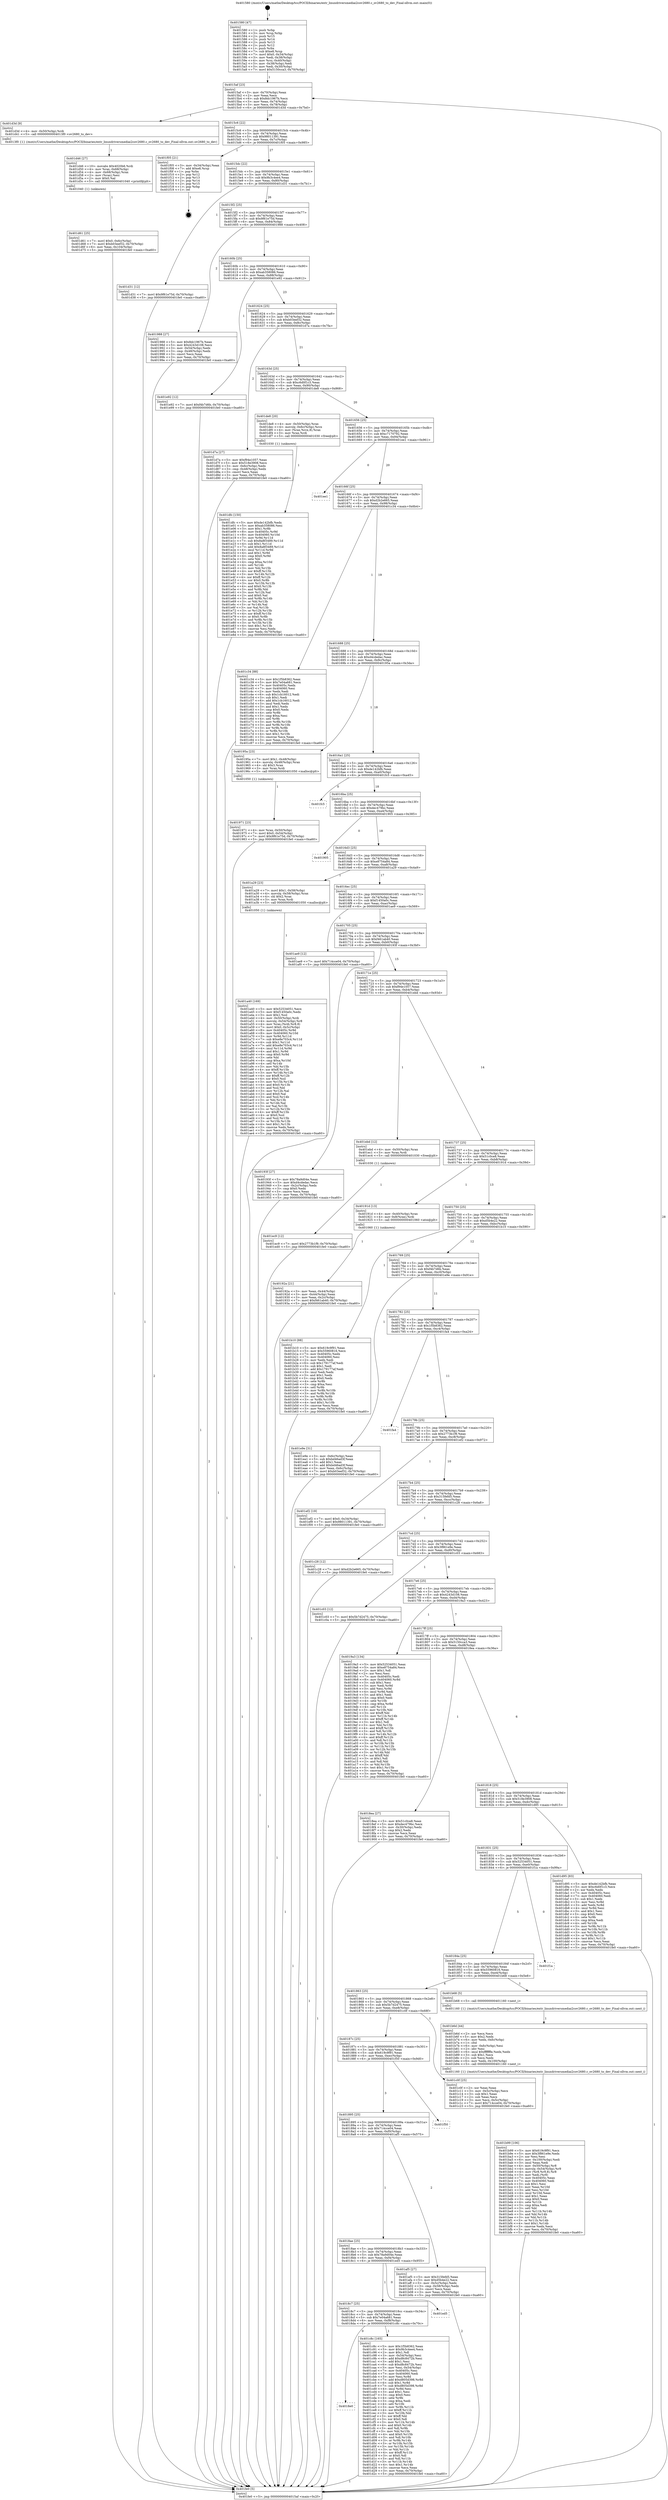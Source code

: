 digraph "0x401580" {
  label = "0x401580 (/mnt/c/Users/mathe/Desktop/tcc/POCII/binaries/extr_linuxdriversmediai2cov2680.c_ov2680_to_dev_Final-ollvm.out::main(0))"
  labelloc = "t"
  node[shape=record]

  Entry [label="",width=0.3,height=0.3,shape=circle,fillcolor=black,style=filled]
  "0x4015af" [label="{
     0x4015af [23]\l
     | [instrs]\l
     &nbsp;&nbsp;0x4015af \<+3\>: mov -0x70(%rbp),%eax\l
     &nbsp;&nbsp;0x4015b2 \<+2\>: mov %eax,%ecx\l
     &nbsp;&nbsp;0x4015b4 \<+6\>: sub $0x8dc1967b,%ecx\l
     &nbsp;&nbsp;0x4015ba \<+3\>: mov %eax,-0x74(%rbp)\l
     &nbsp;&nbsp;0x4015bd \<+3\>: mov %ecx,-0x78(%rbp)\l
     &nbsp;&nbsp;0x4015c0 \<+6\>: je 0000000000401d3d \<main+0x7bd\>\l
  }"]
  "0x401d3d" [label="{
     0x401d3d [9]\l
     | [instrs]\l
     &nbsp;&nbsp;0x401d3d \<+4\>: mov -0x50(%rbp),%rdi\l
     &nbsp;&nbsp;0x401d41 \<+5\>: call 00000000004013f0 \<ov2680_to_dev\>\l
     | [calls]\l
     &nbsp;&nbsp;0x4013f0 \{1\} (/mnt/c/Users/mathe/Desktop/tcc/POCII/binaries/extr_linuxdriversmediai2cov2680.c_ov2680_to_dev_Final-ollvm.out::ov2680_to_dev)\l
  }"]
  "0x4015c6" [label="{
     0x4015c6 [22]\l
     | [instrs]\l
     &nbsp;&nbsp;0x4015c6 \<+5\>: jmp 00000000004015cb \<main+0x4b\>\l
     &nbsp;&nbsp;0x4015cb \<+3\>: mov -0x74(%rbp),%eax\l
     &nbsp;&nbsp;0x4015ce \<+5\>: sub $0x98011391,%eax\l
     &nbsp;&nbsp;0x4015d3 \<+3\>: mov %eax,-0x7c(%rbp)\l
     &nbsp;&nbsp;0x4015d6 \<+6\>: je 0000000000401f05 \<main+0x985\>\l
  }"]
  Exit [label="",width=0.3,height=0.3,shape=circle,fillcolor=black,style=filled,peripheries=2]
  "0x401f05" [label="{
     0x401f05 [21]\l
     | [instrs]\l
     &nbsp;&nbsp;0x401f05 \<+3\>: mov -0x34(%rbp),%eax\l
     &nbsp;&nbsp;0x401f08 \<+7\>: add $0xe8,%rsp\l
     &nbsp;&nbsp;0x401f0f \<+1\>: pop %rbx\l
     &nbsp;&nbsp;0x401f10 \<+2\>: pop %r12\l
     &nbsp;&nbsp;0x401f12 \<+2\>: pop %r13\l
     &nbsp;&nbsp;0x401f14 \<+2\>: pop %r14\l
     &nbsp;&nbsp;0x401f16 \<+2\>: pop %r15\l
     &nbsp;&nbsp;0x401f18 \<+1\>: pop %rbp\l
     &nbsp;&nbsp;0x401f19 \<+1\>: ret\l
  }"]
  "0x4015dc" [label="{
     0x4015dc [22]\l
     | [instrs]\l
     &nbsp;&nbsp;0x4015dc \<+5\>: jmp 00000000004015e1 \<main+0x61\>\l
     &nbsp;&nbsp;0x4015e1 \<+3\>: mov -0x74(%rbp),%eax\l
     &nbsp;&nbsp;0x4015e4 \<+5\>: sub $0x9b3c4ee4,%eax\l
     &nbsp;&nbsp;0x4015e9 \<+3\>: mov %eax,-0x80(%rbp)\l
     &nbsp;&nbsp;0x4015ec \<+6\>: je 0000000000401d31 \<main+0x7b1\>\l
  }"]
  "0x401ec9" [label="{
     0x401ec9 [12]\l
     | [instrs]\l
     &nbsp;&nbsp;0x401ec9 \<+7\>: movl $0x2773b1f9,-0x70(%rbp)\l
     &nbsp;&nbsp;0x401ed0 \<+5\>: jmp 0000000000401fe0 \<main+0xa60\>\l
  }"]
  "0x401d31" [label="{
     0x401d31 [12]\l
     | [instrs]\l
     &nbsp;&nbsp;0x401d31 \<+7\>: movl $0x9f61e75d,-0x70(%rbp)\l
     &nbsp;&nbsp;0x401d38 \<+5\>: jmp 0000000000401fe0 \<main+0xa60\>\l
  }"]
  "0x4015f2" [label="{
     0x4015f2 [25]\l
     | [instrs]\l
     &nbsp;&nbsp;0x4015f2 \<+5\>: jmp 00000000004015f7 \<main+0x77\>\l
     &nbsp;&nbsp;0x4015f7 \<+3\>: mov -0x74(%rbp),%eax\l
     &nbsp;&nbsp;0x4015fa \<+5\>: sub $0x9f61e75d,%eax\l
     &nbsp;&nbsp;0x4015ff \<+6\>: mov %eax,-0x84(%rbp)\l
     &nbsp;&nbsp;0x401605 \<+6\>: je 0000000000401988 \<main+0x408\>\l
  }"]
  "0x401dfc" [label="{
     0x401dfc [150]\l
     | [instrs]\l
     &nbsp;&nbsp;0x401dfc \<+5\>: mov $0xde142bfb,%edx\l
     &nbsp;&nbsp;0x401e01 \<+5\>: mov $0xab358086,%esi\l
     &nbsp;&nbsp;0x401e06 \<+3\>: mov $0x1,%r8b\l
     &nbsp;&nbsp;0x401e09 \<+8\>: mov 0x40405c,%r9d\l
     &nbsp;&nbsp;0x401e11 \<+8\>: mov 0x404060,%r10d\l
     &nbsp;&nbsp;0x401e19 \<+3\>: mov %r9d,%r11d\l
     &nbsp;&nbsp;0x401e1c \<+7\>: sub $0x8a8f3489,%r11d\l
     &nbsp;&nbsp;0x401e23 \<+4\>: sub $0x1,%r11d\l
     &nbsp;&nbsp;0x401e27 \<+7\>: add $0x8a8f3489,%r11d\l
     &nbsp;&nbsp;0x401e2e \<+4\>: imul %r11d,%r9d\l
     &nbsp;&nbsp;0x401e32 \<+4\>: and $0x1,%r9d\l
     &nbsp;&nbsp;0x401e36 \<+4\>: cmp $0x0,%r9d\l
     &nbsp;&nbsp;0x401e3a \<+3\>: sete %bl\l
     &nbsp;&nbsp;0x401e3d \<+4\>: cmp $0xa,%r10d\l
     &nbsp;&nbsp;0x401e41 \<+4\>: setl %r14b\l
     &nbsp;&nbsp;0x401e45 \<+3\>: mov %bl,%r15b\l
     &nbsp;&nbsp;0x401e48 \<+4\>: xor $0xff,%r15b\l
     &nbsp;&nbsp;0x401e4c \<+3\>: mov %r14b,%r12b\l
     &nbsp;&nbsp;0x401e4f \<+4\>: xor $0xff,%r12b\l
     &nbsp;&nbsp;0x401e53 \<+4\>: xor $0x0,%r8b\l
     &nbsp;&nbsp;0x401e57 \<+3\>: mov %r15b,%r13b\l
     &nbsp;&nbsp;0x401e5a \<+4\>: and $0x0,%r13b\l
     &nbsp;&nbsp;0x401e5e \<+3\>: and %r8b,%bl\l
     &nbsp;&nbsp;0x401e61 \<+3\>: mov %r12b,%al\l
     &nbsp;&nbsp;0x401e64 \<+2\>: and $0x0,%al\l
     &nbsp;&nbsp;0x401e66 \<+3\>: and %r8b,%r14b\l
     &nbsp;&nbsp;0x401e69 \<+3\>: or %bl,%r13b\l
     &nbsp;&nbsp;0x401e6c \<+3\>: or %r14b,%al\l
     &nbsp;&nbsp;0x401e6f \<+3\>: xor %al,%r13b\l
     &nbsp;&nbsp;0x401e72 \<+3\>: or %r12b,%r15b\l
     &nbsp;&nbsp;0x401e75 \<+4\>: xor $0xff,%r15b\l
     &nbsp;&nbsp;0x401e79 \<+4\>: or $0x0,%r8b\l
     &nbsp;&nbsp;0x401e7d \<+3\>: and %r8b,%r15b\l
     &nbsp;&nbsp;0x401e80 \<+3\>: or %r15b,%r13b\l
     &nbsp;&nbsp;0x401e83 \<+4\>: test $0x1,%r13b\l
     &nbsp;&nbsp;0x401e87 \<+3\>: cmovne %esi,%edx\l
     &nbsp;&nbsp;0x401e8a \<+3\>: mov %edx,-0x70(%rbp)\l
     &nbsp;&nbsp;0x401e8d \<+5\>: jmp 0000000000401fe0 \<main+0xa60\>\l
  }"]
  "0x401988" [label="{
     0x401988 [27]\l
     | [instrs]\l
     &nbsp;&nbsp;0x401988 \<+5\>: mov $0x8dc1967b,%eax\l
     &nbsp;&nbsp;0x40198d \<+5\>: mov $0x4243d108,%ecx\l
     &nbsp;&nbsp;0x401992 \<+3\>: mov -0x54(%rbp),%edx\l
     &nbsp;&nbsp;0x401995 \<+3\>: cmp -0x48(%rbp),%edx\l
     &nbsp;&nbsp;0x401998 \<+3\>: cmovl %ecx,%eax\l
     &nbsp;&nbsp;0x40199b \<+3\>: mov %eax,-0x70(%rbp)\l
     &nbsp;&nbsp;0x40199e \<+5\>: jmp 0000000000401fe0 \<main+0xa60\>\l
  }"]
  "0x40160b" [label="{
     0x40160b [25]\l
     | [instrs]\l
     &nbsp;&nbsp;0x40160b \<+5\>: jmp 0000000000401610 \<main+0x90\>\l
     &nbsp;&nbsp;0x401610 \<+3\>: mov -0x74(%rbp),%eax\l
     &nbsp;&nbsp;0x401613 \<+5\>: sub $0xab358086,%eax\l
     &nbsp;&nbsp;0x401618 \<+6\>: mov %eax,-0x88(%rbp)\l
     &nbsp;&nbsp;0x40161e \<+6\>: je 0000000000401e92 \<main+0x912\>\l
  }"]
  "0x401d61" [label="{
     0x401d61 [25]\l
     | [instrs]\l
     &nbsp;&nbsp;0x401d61 \<+7\>: movl $0x0,-0x6c(%rbp)\l
     &nbsp;&nbsp;0x401d68 \<+7\>: movl $0xb03eef32,-0x70(%rbp)\l
     &nbsp;&nbsp;0x401d6f \<+6\>: mov %eax,-0x104(%rbp)\l
     &nbsp;&nbsp;0x401d75 \<+5\>: jmp 0000000000401fe0 \<main+0xa60\>\l
  }"]
  "0x401e92" [label="{
     0x401e92 [12]\l
     | [instrs]\l
     &nbsp;&nbsp;0x401e92 \<+7\>: movl $0xf4b7d6b,-0x70(%rbp)\l
     &nbsp;&nbsp;0x401e99 \<+5\>: jmp 0000000000401fe0 \<main+0xa60\>\l
  }"]
  "0x401624" [label="{
     0x401624 [25]\l
     | [instrs]\l
     &nbsp;&nbsp;0x401624 \<+5\>: jmp 0000000000401629 \<main+0xa9\>\l
     &nbsp;&nbsp;0x401629 \<+3\>: mov -0x74(%rbp),%eax\l
     &nbsp;&nbsp;0x40162c \<+5\>: sub $0xb03eef32,%eax\l
     &nbsp;&nbsp;0x401631 \<+6\>: mov %eax,-0x8c(%rbp)\l
     &nbsp;&nbsp;0x401637 \<+6\>: je 0000000000401d7a \<main+0x7fa\>\l
  }"]
  "0x401d46" [label="{
     0x401d46 [27]\l
     | [instrs]\l
     &nbsp;&nbsp;0x401d46 \<+10\>: movabs $0x4020b6,%rdi\l
     &nbsp;&nbsp;0x401d50 \<+4\>: mov %rax,-0x68(%rbp)\l
     &nbsp;&nbsp;0x401d54 \<+4\>: mov -0x68(%rbp),%rax\l
     &nbsp;&nbsp;0x401d58 \<+2\>: mov (%rax),%esi\l
     &nbsp;&nbsp;0x401d5a \<+2\>: mov $0x0,%al\l
     &nbsp;&nbsp;0x401d5c \<+5\>: call 0000000000401040 \<printf@plt\>\l
     | [calls]\l
     &nbsp;&nbsp;0x401040 \{1\} (unknown)\l
  }"]
  "0x401d7a" [label="{
     0x401d7a [27]\l
     | [instrs]\l
     &nbsp;&nbsp;0x401d7a \<+5\>: mov $0xf94e1057,%eax\l
     &nbsp;&nbsp;0x401d7f \<+5\>: mov $0x518e3908,%ecx\l
     &nbsp;&nbsp;0x401d84 \<+3\>: mov -0x6c(%rbp),%edx\l
     &nbsp;&nbsp;0x401d87 \<+3\>: cmp -0x48(%rbp),%edx\l
     &nbsp;&nbsp;0x401d8a \<+3\>: cmovl %ecx,%eax\l
     &nbsp;&nbsp;0x401d8d \<+3\>: mov %eax,-0x70(%rbp)\l
     &nbsp;&nbsp;0x401d90 \<+5\>: jmp 0000000000401fe0 \<main+0xa60\>\l
  }"]
  "0x40163d" [label="{
     0x40163d [25]\l
     | [instrs]\l
     &nbsp;&nbsp;0x40163d \<+5\>: jmp 0000000000401642 \<main+0xc2\>\l
     &nbsp;&nbsp;0x401642 \<+3\>: mov -0x74(%rbp),%eax\l
     &nbsp;&nbsp;0x401645 \<+5\>: sub $0xc6d0f1c3,%eax\l
     &nbsp;&nbsp;0x40164a \<+6\>: mov %eax,-0x90(%rbp)\l
     &nbsp;&nbsp;0x401650 \<+6\>: je 0000000000401de8 \<main+0x868\>\l
  }"]
  "0x4018e0" [label="{
     0x4018e0\l
  }", style=dashed]
  "0x401de8" [label="{
     0x401de8 [20]\l
     | [instrs]\l
     &nbsp;&nbsp;0x401de8 \<+4\>: mov -0x50(%rbp),%rax\l
     &nbsp;&nbsp;0x401dec \<+4\>: movslq -0x6c(%rbp),%rcx\l
     &nbsp;&nbsp;0x401df0 \<+4\>: mov (%rax,%rcx,8),%rax\l
     &nbsp;&nbsp;0x401df4 \<+3\>: mov %rax,%rdi\l
     &nbsp;&nbsp;0x401df7 \<+5\>: call 0000000000401030 \<free@plt\>\l
     | [calls]\l
     &nbsp;&nbsp;0x401030 \{1\} (unknown)\l
  }"]
  "0x401656" [label="{
     0x401656 [25]\l
     | [instrs]\l
     &nbsp;&nbsp;0x401656 \<+5\>: jmp 000000000040165b \<main+0xdb\>\l
     &nbsp;&nbsp;0x40165b \<+3\>: mov -0x74(%rbp),%eax\l
     &nbsp;&nbsp;0x40165e \<+5\>: sub $0xc7170792,%eax\l
     &nbsp;&nbsp;0x401663 \<+6\>: mov %eax,-0x94(%rbp)\l
     &nbsp;&nbsp;0x401669 \<+6\>: je 0000000000401ee1 \<main+0x961\>\l
  }"]
  "0x401c8c" [label="{
     0x401c8c [165]\l
     | [instrs]\l
     &nbsp;&nbsp;0x401c8c \<+5\>: mov $0x1f5b8362,%eax\l
     &nbsp;&nbsp;0x401c91 \<+5\>: mov $0x9b3c4ee4,%ecx\l
     &nbsp;&nbsp;0x401c96 \<+2\>: mov $0x1,%dl\l
     &nbsp;&nbsp;0x401c98 \<+3\>: mov -0x54(%rbp),%esi\l
     &nbsp;&nbsp;0x401c9b \<+6\>: add $0xd8c8472b,%esi\l
     &nbsp;&nbsp;0x401ca1 \<+3\>: add $0x1,%esi\l
     &nbsp;&nbsp;0x401ca4 \<+6\>: sub $0xd8c8472b,%esi\l
     &nbsp;&nbsp;0x401caa \<+3\>: mov %esi,-0x54(%rbp)\l
     &nbsp;&nbsp;0x401cad \<+7\>: mov 0x40405c,%esi\l
     &nbsp;&nbsp;0x401cb4 \<+7\>: mov 0x404060,%edi\l
     &nbsp;&nbsp;0x401cbb \<+3\>: mov %esi,%r8d\l
     &nbsp;&nbsp;0x401cbe \<+7\>: add $0xd805d398,%r8d\l
     &nbsp;&nbsp;0x401cc5 \<+4\>: sub $0x1,%r8d\l
     &nbsp;&nbsp;0x401cc9 \<+7\>: sub $0xd805d398,%r8d\l
     &nbsp;&nbsp;0x401cd0 \<+4\>: imul %r8d,%esi\l
     &nbsp;&nbsp;0x401cd4 \<+3\>: and $0x1,%esi\l
     &nbsp;&nbsp;0x401cd7 \<+3\>: cmp $0x0,%esi\l
     &nbsp;&nbsp;0x401cda \<+4\>: sete %r9b\l
     &nbsp;&nbsp;0x401cde \<+3\>: cmp $0xa,%edi\l
     &nbsp;&nbsp;0x401ce1 \<+4\>: setl %r10b\l
     &nbsp;&nbsp;0x401ce5 \<+3\>: mov %r9b,%r11b\l
     &nbsp;&nbsp;0x401ce8 \<+4\>: xor $0xff,%r11b\l
     &nbsp;&nbsp;0x401cec \<+3\>: mov %r10b,%bl\l
     &nbsp;&nbsp;0x401cef \<+3\>: xor $0xff,%bl\l
     &nbsp;&nbsp;0x401cf2 \<+3\>: xor $0x0,%dl\l
     &nbsp;&nbsp;0x401cf5 \<+3\>: mov %r11b,%r14b\l
     &nbsp;&nbsp;0x401cf8 \<+4\>: and $0x0,%r14b\l
     &nbsp;&nbsp;0x401cfc \<+3\>: and %dl,%r9b\l
     &nbsp;&nbsp;0x401cff \<+3\>: mov %bl,%r15b\l
     &nbsp;&nbsp;0x401d02 \<+4\>: and $0x0,%r15b\l
     &nbsp;&nbsp;0x401d06 \<+3\>: and %dl,%r10b\l
     &nbsp;&nbsp;0x401d09 \<+3\>: or %r9b,%r14b\l
     &nbsp;&nbsp;0x401d0c \<+3\>: or %r10b,%r15b\l
     &nbsp;&nbsp;0x401d0f \<+3\>: xor %r15b,%r14b\l
     &nbsp;&nbsp;0x401d12 \<+3\>: or %bl,%r11b\l
     &nbsp;&nbsp;0x401d15 \<+4\>: xor $0xff,%r11b\l
     &nbsp;&nbsp;0x401d19 \<+3\>: or $0x0,%dl\l
     &nbsp;&nbsp;0x401d1c \<+3\>: and %dl,%r11b\l
     &nbsp;&nbsp;0x401d1f \<+3\>: or %r11b,%r14b\l
     &nbsp;&nbsp;0x401d22 \<+4\>: test $0x1,%r14b\l
     &nbsp;&nbsp;0x401d26 \<+3\>: cmovne %ecx,%eax\l
     &nbsp;&nbsp;0x401d29 \<+3\>: mov %eax,-0x70(%rbp)\l
     &nbsp;&nbsp;0x401d2c \<+5\>: jmp 0000000000401fe0 \<main+0xa60\>\l
  }"]
  "0x401ee1" [label="{
     0x401ee1\l
  }", style=dashed]
  "0x40166f" [label="{
     0x40166f [25]\l
     | [instrs]\l
     &nbsp;&nbsp;0x40166f \<+5\>: jmp 0000000000401674 \<main+0xf4\>\l
     &nbsp;&nbsp;0x401674 \<+3\>: mov -0x74(%rbp),%eax\l
     &nbsp;&nbsp;0x401677 \<+5\>: sub $0xd2b2e665,%eax\l
     &nbsp;&nbsp;0x40167c \<+6\>: mov %eax,-0x98(%rbp)\l
     &nbsp;&nbsp;0x401682 \<+6\>: je 0000000000401c34 \<main+0x6b4\>\l
  }"]
  "0x4018c7" [label="{
     0x4018c7 [25]\l
     | [instrs]\l
     &nbsp;&nbsp;0x4018c7 \<+5\>: jmp 00000000004018cc \<main+0x34c\>\l
     &nbsp;&nbsp;0x4018cc \<+3\>: mov -0x74(%rbp),%eax\l
     &nbsp;&nbsp;0x4018cf \<+5\>: sub $0x7e04a681,%eax\l
     &nbsp;&nbsp;0x4018d4 \<+6\>: mov %eax,-0xf8(%rbp)\l
     &nbsp;&nbsp;0x4018da \<+6\>: je 0000000000401c8c \<main+0x70c\>\l
  }"]
  "0x401c34" [label="{
     0x401c34 [88]\l
     | [instrs]\l
     &nbsp;&nbsp;0x401c34 \<+5\>: mov $0x1f5b8362,%eax\l
     &nbsp;&nbsp;0x401c39 \<+5\>: mov $0x7e04a681,%ecx\l
     &nbsp;&nbsp;0x401c3e \<+7\>: mov 0x40405c,%edx\l
     &nbsp;&nbsp;0x401c45 \<+7\>: mov 0x404060,%esi\l
     &nbsp;&nbsp;0x401c4c \<+2\>: mov %edx,%edi\l
     &nbsp;&nbsp;0x401c4e \<+6\>: sub $0x1cb16012,%edi\l
     &nbsp;&nbsp;0x401c54 \<+3\>: sub $0x1,%edi\l
     &nbsp;&nbsp;0x401c57 \<+6\>: add $0x1cb16012,%edi\l
     &nbsp;&nbsp;0x401c5d \<+3\>: imul %edi,%edx\l
     &nbsp;&nbsp;0x401c60 \<+3\>: and $0x1,%edx\l
     &nbsp;&nbsp;0x401c63 \<+3\>: cmp $0x0,%edx\l
     &nbsp;&nbsp;0x401c66 \<+4\>: sete %r8b\l
     &nbsp;&nbsp;0x401c6a \<+3\>: cmp $0xa,%esi\l
     &nbsp;&nbsp;0x401c6d \<+4\>: setl %r9b\l
     &nbsp;&nbsp;0x401c71 \<+3\>: mov %r8b,%r10b\l
     &nbsp;&nbsp;0x401c74 \<+3\>: and %r9b,%r10b\l
     &nbsp;&nbsp;0x401c77 \<+3\>: xor %r9b,%r8b\l
     &nbsp;&nbsp;0x401c7a \<+3\>: or %r8b,%r10b\l
     &nbsp;&nbsp;0x401c7d \<+4\>: test $0x1,%r10b\l
     &nbsp;&nbsp;0x401c81 \<+3\>: cmovne %ecx,%eax\l
     &nbsp;&nbsp;0x401c84 \<+3\>: mov %eax,-0x70(%rbp)\l
     &nbsp;&nbsp;0x401c87 \<+5\>: jmp 0000000000401fe0 \<main+0xa60\>\l
  }"]
  "0x401688" [label="{
     0x401688 [25]\l
     | [instrs]\l
     &nbsp;&nbsp;0x401688 \<+5\>: jmp 000000000040168d \<main+0x10d\>\l
     &nbsp;&nbsp;0x40168d \<+3\>: mov -0x74(%rbp),%eax\l
     &nbsp;&nbsp;0x401690 \<+5\>: sub $0xd4cdedac,%eax\l
     &nbsp;&nbsp;0x401695 \<+6\>: mov %eax,-0x9c(%rbp)\l
     &nbsp;&nbsp;0x40169b \<+6\>: je 000000000040195a \<main+0x3da\>\l
  }"]
  "0x401ed5" [label="{
     0x401ed5\l
  }", style=dashed]
  "0x40195a" [label="{
     0x40195a [23]\l
     | [instrs]\l
     &nbsp;&nbsp;0x40195a \<+7\>: movl $0x1,-0x48(%rbp)\l
     &nbsp;&nbsp;0x401961 \<+4\>: movslq -0x48(%rbp),%rax\l
     &nbsp;&nbsp;0x401965 \<+4\>: shl $0x3,%rax\l
     &nbsp;&nbsp;0x401969 \<+3\>: mov %rax,%rdi\l
     &nbsp;&nbsp;0x40196c \<+5\>: call 0000000000401050 \<malloc@plt\>\l
     | [calls]\l
     &nbsp;&nbsp;0x401050 \{1\} (unknown)\l
  }"]
  "0x4016a1" [label="{
     0x4016a1 [25]\l
     | [instrs]\l
     &nbsp;&nbsp;0x4016a1 \<+5\>: jmp 00000000004016a6 \<main+0x126\>\l
     &nbsp;&nbsp;0x4016a6 \<+3\>: mov -0x74(%rbp),%eax\l
     &nbsp;&nbsp;0x4016a9 \<+5\>: sub $0xde142bfb,%eax\l
     &nbsp;&nbsp;0x4016ae \<+6\>: mov %eax,-0xa0(%rbp)\l
     &nbsp;&nbsp;0x4016b4 \<+6\>: je 0000000000401fc5 \<main+0xa45\>\l
  }"]
  "0x401b99" [label="{
     0x401b99 [106]\l
     | [instrs]\l
     &nbsp;&nbsp;0x401b99 \<+5\>: mov $0x619c9f91,%ecx\l
     &nbsp;&nbsp;0x401b9e \<+5\>: mov $0x3f861e9e,%edx\l
     &nbsp;&nbsp;0x401ba3 \<+2\>: xor %esi,%esi\l
     &nbsp;&nbsp;0x401ba5 \<+6\>: mov -0x100(%rbp),%edi\l
     &nbsp;&nbsp;0x401bab \<+3\>: imul %eax,%edi\l
     &nbsp;&nbsp;0x401bae \<+4\>: mov -0x50(%rbp),%r8\l
     &nbsp;&nbsp;0x401bb2 \<+4\>: movslq -0x54(%rbp),%r9\l
     &nbsp;&nbsp;0x401bb6 \<+4\>: mov (%r8,%r9,8),%r8\l
     &nbsp;&nbsp;0x401bba \<+3\>: mov %edi,(%r8)\l
     &nbsp;&nbsp;0x401bbd \<+7\>: mov 0x40405c,%eax\l
     &nbsp;&nbsp;0x401bc4 \<+7\>: mov 0x404060,%edi\l
     &nbsp;&nbsp;0x401bcb \<+3\>: sub $0x1,%esi\l
     &nbsp;&nbsp;0x401bce \<+3\>: mov %eax,%r10d\l
     &nbsp;&nbsp;0x401bd1 \<+3\>: add %esi,%r10d\l
     &nbsp;&nbsp;0x401bd4 \<+4\>: imul %r10d,%eax\l
     &nbsp;&nbsp;0x401bd8 \<+3\>: and $0x1,%eax\l
     &nbsp;&nbsp;0x401bdb \<+3\>: cmp $0x0,%eax\l
     &nbsp;&nbsp;0x401bde \<+4\>: sete %r11b\l
     &nbsp;&nbsp;0x401be2 \<+3\>: cmp $0xa,%edi\l
     &nbsp;&nbsp;0x401be5 \<+3\>: setl %bl\l
     &nbsp;&nbsp;0x401be8 \<+3\>: mov %r11b,%r14b\l
     &nbsp;&nbsp;0x401beb \<+3\>: and %bl,%r14b\l
     &nbsp;&nbsp;0x401bee \<+3\>: xor %bl,%r11b\l
     &nbsp;&nbsp;0x401bf1 \<+3\>: or %r11b,%r14b\l
     &nbsp;&nbsp;0x401bf4 \<+4\>: test $0x1,%r14b\l
     &nbsp;&nbsp;0x401bf8 \<+3\>: cmovne %edx,%ecx\l
     &nbsp;&nbsp;0x401bfb \<+3\>: mov %ecx,-0x70(%rbp)\l
     &nbsp;&nbsp;0x401bfe \<+5\>: jmp 0000000000401fe0 \<main+0xa60\>\l
  }"]
  "0x401fc5" [label="{
     0x401fc5\l
  }", style=dashed]
  "0x4016ba" [label="{
     0x4016ba [25]\l
     | [instrs]\l
     &nbsp;&nbsp;0x4016ba \<+5\>: jmp 00000000004016bf \<main+0x13f\>\l
     &nbsp;&nbsp;0x4016bf \<+3\>: mov -0x74(%rbp),%eax\l
     &nbsp;&nbsp;0x4016c2 \<+5\>: sub $0xdec479bc,%eax\l
     &nbsp;&nbsp;0x4016c7 \<+6\>: mov %eax,-0xa4(%rbp)\l
     &nbsp;&nbsp;0x4016cd \<+6\>: je 0000000000401905 \<main+0x385\>\l
  }"]
  "0x401b6d" [label="{
     0x401b6d [44]\l
     | [instrs]\l
     &nbsp;&nbsp;0x401b6d \<+2\>: xor %ecx,%ecx\l
     &nbsp;&nbsp;0x401b6f \<+5\>: mov $0x2,%edx\l
     &nbsp;&nbsp;0x401b74 \<+6\>: mov %edx,-0xfc(%rbp)\l
     &nbsp;&nbsp;0x401b7a \<+1\>: cltd\l
     &nbsp;&nbsp;0x401b7b \<+6\>: mov -0xfc(%rbp),%esi\l
     &nbsp;&nbsp;0x401b81 \<+2\>: idiv %esi\l
     &nbsp;&nbsp;0x401b83 \<+6\>: imul $0xfffffffe,%edx,%edx\l
     &nbsp;&nbsp;0x401b89 \<+3\>: sub $0x1,%ecx\l
     &nbsp;&nbsp;0x401b8c \<+2\>: sub %ecx,%edx\l
     &nbsp;&nbsp;0x401b8e \<+6\>: mov %edx,-0x100(%rbp)\l
     &nbsp;&nbsp;0x401b94 \<+5\>: call 0000000000401160 \<next_i\>\l
     | [calls]\l
     &nbsp;&nbsp;0x401160 \{1\} (/mnt/c/Users/mathe/Desktop/tcc/POCII/binaries/extr_linuxdriversmediai2cov2680.c_ov2680_to_dev_Final-ollvm.out::next_i)\l
  }"]
  "0x401905" [label="{
     0x401905\l
  }", style=dashed]
  "0x4016d3" [label="{
     0x4016d3 [25]\l
     | [instrs]\l
     &nbsp;&nbsp;0x4016d3 \<+5\>: jmp 00000000004016d8 \<main+0x158\>\l
     &nbsp;&nbsp;0x4016d8 \<+3\>: mov -0x74(%rbp),%eax\l
     &nbsp;&nbsp;0x4016db \<+5\>: sub $0xe8754a84,%eax\l
     &nbsp;&nbsp;0x4016e0 \<+6\>: mov %eax,-0xa8(%rbp)\l
     &nbsp;&nbsp;0x4016e6 \<+6\>: je 0000000000401a29 \<main+0x4a9\>\l
  }"]
  "0x4018ae" [label="{
     0x4018ae [25]\l
     | [instrs]\l
     &nbsp;&nbsp;0x4018ae \<+5\>: jmp 00000000004018b3 \<main+0x333\>\l
     &nbsp;&nbsp;0x4018b3 \<+3\>: mov -0x74(%rbp),%eax\l
     &nbsp;&nbsp;0x4018b6 \<+5\>: sub $0x78a9d04e,%eax\l
     &nbsp;&nbsp;0x4018bb \<+6\>: mov %eax,-0xf4(%rbp)\l
     &nbsp;&nbsp;0x4018c1 \<+6\>: je 0000000000401ed5 \<main+0x955\>\l
  }"]
  "0x401a29" [label="{
     0x401a29 [23]\l
     | [instrs]\l
     &nbsp;&nbsp;0x401a29 \<+7\>: movl $0x1,-0x58(%rbp)\l
     &nbsp;&nbsp;0x401a30 \<+4\>: movslq -0x58(%rbp),%rax\l
     &nbsp;&nbsp;0x401a34 \<+4\>: shl $0x2,%rax\l
     &nbsp;&nbsp;0x401a38 \<+3\>: mov %rax,%rdi\l
     &nbsp;&nbsp;0x401a3b \<+5\>: call 0000000000401050 \<malloc@plt\>\l
     | [calls]\l
     &nbsp;&nbsp;0x401050 \{1\} (unknown)\l
  }"]
  "0x4016ec" [label="{
     0x4016ec [25]\l
     | [instrs]\l
     &nbsp;&nbsp;0x4016ec \<+5\>: jmp 00000000004016f1 \<main+0x171\>\l
     &nbsp;&nbsp;0x4016f1 \<+3\>: mov -0x74(%rbp),%eax\l
     &nbsp;&nbsp;0x4016f4 \<+5\>: sub $0xf1450a0c,%eax\l
     &nbsp;&nbsp;0x4016f9 \<+6\>: mov %eax,-0xac(%rbp)\l
     &nbsp;&nbsp;0x4016ff \<+6\>: je 0000000000401ae9 \<main+0x569\>\l
  }"]
  "0x401af5" [label="{
     0x401af5 [27]\l
     | [instrs]\l
     &nbsp;&nbsp;0x401af5 \<+5\>: mov $0x315fefd5,%eax\l
     &nbsp;&nbsp;0x401afa \<+5\>: mov $0xd5b4e22,%ecx\l
     &nbsp;&nbsp;0x401aff \<+3\>: mov -0x5c(%rbp),%edx\l
     &nbsp;&nbsp;0x401b02 \<+3\>: cmp -0x58(%rbp),%edx\l
     &nbsp;&nbsp;0x401b05 \<+3\>: cmovl %ecx,%eax\l
     &nbsp;&nbsp;0x401b08 \<+3\>: mov %eax,-0x70(%rbp)\l
     &nbsp;&nbsp;0x401b0b \<+5\>: jmp 0000000000401fe0 \<main+0xa60\>\l
  }"]
  "0x401ae9" [label="{
     0x401ae9 [12]\l
     | [instrs]\l
     &nbsp;&nbsp;0x401ae9 \<+7\>: movl $0x714cce04,-0x70(%rbp)\l
     &nbsp;&nbsp;0x401af0 \<+5\>: jmp 0000000000401fe0 \<main+0xa60\>\l
  }"]
  "0x401705" [label="{
     0x401705 [25]\l
     | [instrs]\l
     &nbsp;&nbsp;0x401705 \<+5\>: jmp 000000000040170a \<main+0x18a\>\l
     &nbsp;&nbsp;0x40170a \<+3\>: mov -0x74(%rbp),%eax\l
     &nbsp;&nbsp;0x40170d \<+5\>: sub $0xf461ab40,%eax\l
     &nbsp;&nbsp;0x401712 \<+6\>: mov %eax,-0xb0(%rbp)\l
     &nbsp;&nbsp;0x401718 \<+6\>: je 000000000040193f \<main+0x3bf\>\l
  }"]
  "0x401895" [label="{
     0x401895 [25]\l
     | [instrs]\l
     &nbsp;&nbsp;0x401895 \<+5\>: jmp 000000000040189a \<main+0x31a\>\l
     &nbsp;&nbsp;0x40189a \<+3\>: mov -0x74(%rbp),%eax\l
     &nbsp;&nbsp;0x40189d \<+5\>: sub $0x714cce04,%eax\l
     &nbsp;&nbsp;0x4018a2 \<+6\>: mov %eax,-0xf0(%rbp)\l
     &nbsp;&nbsp;0x4018a8 \<+6\>: je 0000000000401af5 \<main+0x575\>\l
  }"]
  "0x40193f" [label="{
     0x40193f [27]\l
     | [instrs]\l
     &nbsp;&nbsp;0x40193f \<+5\>: mov $0x78a9d04e,%eax\l
     &nbsp;&nbsp;0x401944 \<+5\>: mov $0xd4cdedac,%ecx\l
     &nbsp;&nbsp;0x401949 \<+3\>: mov -0x2c(%rbp),%edx\l
     &nbsp;&nbsp;0x40194c \<+3\>: cmp $0x0,%edx\l
     &nbsp;&nbsp;0x40194f \<+3\>: cmove %ecx,%eax\l
     &nbsp;&nbsp;0x401952 \<+3\>: mov %eax,-0x70(%rbp)\l
     &nbsp;&nbsp;0x401955 \<+5\>: jmp 0000000000401fe0 \<main+0xa60\>\l
  }"]
  "0x40171e" [label="{
     0x40171e [25]\l
     | [instrs]\l
     &nbsp;&nbsp;0x40171e \<+5\>: jmp 0000000000401723 \<main+0x1a3\>\l
     &nbsp;&nbsp;0x401723 \<+3\>: mov -0x74(%rbp),%eax\l
     &nbsp;&nbsp;0x401726 \<+5\>: sub $0xf94e1057,%eax\l
     &nbsp;&nbsp;0x40172b \<+6\>: mov %eax,-0xb4(%rbp)\l
     &nbsp;&nbsp;0x401731 \<+6\>: je 0000000000401ebd \<main+0x93d\>\l
  }"]
  "0x401f50" [label="{
     0x401f50\l
  }", style=dashed]
  "0x401ebd" [label="{
     0x401ebd [12]\l
     | [instrs]\l
     &nbsp;&nbsp;0x401ebd \<+4\>: mov -0x50(%rbp),%rax\l
     &nbsp;&nbsp;0x401ec1 \<+3\>: mov %rax,%rdi\l
     &nbsp;&nbsp;0x401ec4 \<+5\>: call 0000000000401030 \<free@plt\>\l
     | [calls]\l
     &nbsp;&nbsp;0x401030 \{1\} (unknown)\l
  }"]
  "0x401737" [label="{
     0x401737 [25]\l
     | [instrs]\l
     &nbsp;&nbsp;0x401737 \<+5\>: jmp 000000000040173c \<main+0x1bc\>\l
     &nbsp;&nbsp;0x40173c \<+3\>: mov -0x74(%rbp),%eax\l
     &nbsp;&nbsp;0x40173f \<+5\>: sub $0x51c0ce8,%eax\l
     &nbsp;&nbsp;0x401744 \<+6\>: mov %eax,-0xb8(%rbp)\l
     &nbsp;&nbsp;0x40174a \<+6\>: je 000000000040191d \<main+0x39d\>\l
  }"]
  "0x40187c" [label="{
     0x40187c [25]\l
     | [instrs]\l
     &nbsp;&nbsp;0x40187c \<+5\>: jmp 0000000000401881 \<main+0x301\>\l
     &nbsp;&nbsp;0x401881 \<+3\>: mov -0x74(%rbp),%eax\l
     &nbsp;&nbsp;0x401884 \<+5\>: sub $0x619c9f91,%eax\l
     &nbsp;&nbsp;0x401889 \<+6\>: mov %eax,-0xec(%rbp)\l
     &nbsp;&nbsp;0x40188f \<+6\>: je 0000000000401f50 \<main+0x9d0\>\l
  }"]
  "0x40191d" [label="{
     0x40191d [13]\l
     | [instrs]\l
     &nbsp;&nbsp;0x40191d \<+4\>: mov -0x40(%rbp),%rax\l
     &nbsp;&nbsp;0x401921 \<+4\>: mov 0x8(%rax),%rdi\l
     &nbsp;&nbsp;0x401925 \<+5\>: call 0000000000401060 \<atoi@plt\>\l
     | [calls]\l
     &nbsp;&nbsp;0x401060 \{1\} (unknown)\l
  }"]
  "0x401750" [label="{
     0x401750 [25]\l
     | [instrs]\l
     &nbsp;&nbsp;0x401750 \<+5\>: jmp 0000000000401755 \<main+0x1d5\>\l
     &nbsp;&nbsp;0x401755 \<+3\>: mov -0x74(%rbp),%eax\l
     &nbsp;&nbsp;0x401758 \<+5\>: sub $0xd5b4e22,%eax\l
     &nbsp;&nbsp;0x40175d \<+6\>: mov %eax,-0xbc(%rbp)\l
     &nbsp;&nbsp;0x401763 \<+6\>: je 0000000000401b10 \<main+0x590\>\l
  }"]
  "0x401c0f" [label="{
     0x401c0f [25]\l
     | [instrs]\l
     &nbsp;&nbsp;0x401c0f \<+2\>: xor %eax,%eax\l
     &nbsp;&nbsp;0x401c11 \<+3\>: mov -0x5c(%rbp),%ecx\l
     &nbsp;&nbsp;0x401c14 \<+3\>: sub $0x1,%eax\l
     &nbsp;&nbsp;0x401c17 \<+2\>: sub %eax,%ecx\l
     &nbsp;&nbsp;0x401c19 \<+3\>: mov %ecx,-0x5c(%rbp)\l
     &nbsp;&nbsp;0x401c1c \<+7\>: movl $0x714cce04,-0x70(%rbp)\l
     &nbsp;&nbsp;0x401c23 \<+5\>: jmp 0000000000401fe0 \<main+0xa60\>\l
  }"]
  "0x401b10" [label="{
     0x401b10 [88]\l
     | [instrs]\l
     &nbsp;&nbsp;0x401b10 \<+5\>: mov $0x619c9f91,%eax\l
     &nbsp;&nbsp;0x401b15 \<+5\>: mov $0x55960816,%ecx\l
     &nbsp;&nbsp;0x401b1a \<+7\>: mov 0x40405c,%edx\l
     &nbsp;&nbsp;0x401b21 \<+7\>: mov 0x404060,%esi\l
     &nbsp;&nbsp;0x401b28 \<+2\>: mov %edx,%edi\l
     &nbsp;&nbsp;0x401b2a \<+6\>: sub $0x179177af,%edi\l
     &nbsp;&nbsp;0x401b30 \<+3\>: sub $0x1,%edi\l
     &nbsp;&nbsp;0x401b33 \<+6\>: add $0x179177af,%edi\l
     &nbsp;&nbsp;0x401b39 \<+3\>: imul %edi,%edx\l
     &nbsp;&nbsp;0x401b3c \<+3\>: and $0x1,%edx\l
     &nbsp;&nbsp;0x401b3f \<+3\>: cmp $0x0,%edx\l
     &nbsp;&nbsp;0x401b42 \<+4\>: sete %r8b\l
     &nbsp;&nbsp;0x401b46 \<+3\>: cmp $0xa,%esi\l
     &nbsp;&nbsp;0x401b49 \<+4\>: setl %r9b\l
     &nbsp;&nbsp;0x401b4d \<+3\>: mov %r8b,%r10b\l
     &nbsp;&nbsp;0x401b50 \<+3\>: and %r9b,%r10b\l
     &nbsp;&nbsp;0x401b53 \<+3\>: xor %r9b,%r8b\l
     &nbsp;&nbsp;0x401b56 \<+3\>: or %r8b,%r10b\l
     &nbsp;&nbsp;0x401b59 \<+4\>: test $0x1,%r10b\l
     &nbsp;&nbsp;0x401b5d \<+3\>: cmovne %ecx,%eax\l
     &nbsp;&nbsp;0x401b60 \<+3\>: mov %eax,-0x70(%rbp)\l
     &nbsp;&nbsp;0x401b63 \<+5\>: jmp 0000000000401fe0 \<main+0xa60\>\l
  }"]
  "0x401769" [label="{
     0x401769 [25]\l
     | [instrs]\l
     &nbsp;&nbsp;0x401769 \<+5\>: jmp 000000000040176e \<main+0x1ee\>\l
     &nbsp;&nbsp;0x40176e \<+3\>: mov -0x74(%rbp),%eax\l
     &nbsp;&nbsp;0x401771 \<+5\>: sub $0xf4b7d6b,%eax\l
     &nbsp;&nbsp;0x401776 \<+6\>: mov %eax,-0xc0(%rbp)\l
     &nbsp;&nbsp;0x40177c \<+6\>: je 0000000000401e9e \<main+0x91e\>\l
  }"]
  "0x401863" [label="{
     0x401863 [25]\l
     | [instrs]\l
     &nbsp;&nbsp;0x401863 \<+5\>: jmp 0000000000401868 \<main+0x2e8\>\l
     &nbsp;&nbsp;0x401868 \<+3\>: mov -0x74(%rbp),%eax\l
     &nbsp;&nbsp;0x40186b \<+5\>: sub $0x5b7d2475,%eax\l
     &nbsp;&nbsp;0x401870 \<+6\>: mov %eax,-0xe8(%rbp)\l
     &nbsp;&nbsp;0x401876 \<+6\>: je 0000000000401c0f \<main+0x68f\>\l
  }"]
  "0x401e9e" [label="{
     0x401e9e [31]\l
     | [instrs]\l
     &nbsp;&nbsp;0x401e9e \<+3\>: mov -0x6c(%rbp),%eax\l
     &nbsp;&nbsp;0x401ea1 \<+5\>: sub $0xbd46ad3f,%eax\l
     &nbsp;&nbsp;0x401ea6 \<+3\>: add $0x1,%eax\l
     &nbsp;&nbsp;0x401ea9 \<+5\>: add $0xbd46ad3f,%eax\l
     &nbsp;&nbsp;0x401eae \<+3\>: mov %eax,-0x6c(%rbp)\l
     &nbsp;&nbsp;0x401eb1 \<+7\>: movl $0xb03eef32,-0x70(%rbp)\l
     &nbsp;&nbsp;0x401eb8 \<+5\>: jmp 0000000000401fe0 \<main+0xa60\>\l
  }"]
  "0x401782" [label="{
     0x401782 [25]\l
     | [instrs]\l
     &nbsp;&nbsp;0x401782 \<+5\>: jmp 0000000000401787 \<main+0x207\>\l
     &nbsp;&nbsp;0x401787 \<+3\>: mov -0x74(%rbp),%eax\l
     &nbsp;&nbsp;0x40178a \<+5\>: sub $0x1f5b8362,%eax\l
     &nbsp;&nbsp;0x40178f \<+6\>: mov %eax,-0xc4(%rbp)\l
     &nbsp;&nbsp;0x401795 \<+6\>: je 0000000000401fa4 \<main+0xa24\>\l
  }"]
  "0x401b68" [label="{
     0x401b68 [5]\l
     | [instrs]\l
     &nbsp;&nbsp;0x401b68 \<+5\>: call 0000000000401160 \<next_i\>\l
     | [calls]\l
     &nbsp;&nbsp;0x401160 \{1\} (/mnt/c/Users/mathe/Desktop/tcc/POCII/binaries/extr_linuxdriversmediai2cov2680.c_ov2680_to_dev_Final-ollvm.out::next_i)\l
  }"]
  "0x401fa4" [label="{
     0x401fa4\l
  }", style=dashed]
  "0x40179b" [label="{
     0x40179b [25]\l
     | [instrs]\l
     &nbsp;&nbsp;0x40179b \<+5\>: jmp 00000000004017a0 \<main+0x220\>\l
     &nbsp;&nbsp;0x4017a0 \<+3\>: mov -0x74(%rbp),%eax\l
     &nbsp;&nbsp;0x4017a3 \<+5\>: sub $0x2773b1f9,%eax\l
     &nbsp;&nbsp;0x4017a8 \<+6\>: mov %eax,-0xc8(%rbp)\l
     &nbsp;&nbsp;0x4017ae \<+6\>: je 0000000000401ef2 \<main+0x972\>\l
  }"]
  "0x40184a" [label="{
     0x40184a [25]\l
     | [instrs]\l
     &nbsp;&nbsp;0x40184a \<+5\>: jmp 000000000040184f \<main+0x2cf\>\l
     &nbsp;&nbsp;0x40184f \<+3\>: mov -0x74(%rbp),%eax\l
     &nbsp;&nbsp;0x401852 \<+5\>: sub $0x55960816,%eax\l
     &nbsp;&nbsp;0x401857 \<+6\>: mov %eax,-0xe4(%rbp)\l
     &nbsp;&nbsp;0x40185d \<+6\>: je 0000000000401b68 \<main+0x5e8\>\l
  }"]
  "0x401ef2" [label="{
     0x401ef2 [19]\l
     | [instrs]\l
     &nbsp;&nbsp;0x401ef2 \<+7\>: movl $0x0,-0x34(%rbp)\l
     &nbsp;&nbsp;0x401ef9 \<+7\>: movl $0x98011391,-0x70(%rbp)\l
     &nbsp;&nbsp;0x401f00 \<+5\>: jmp 0000000000401fe0 \<main+0xa60\>\l
  }"]
  "0x4017b4" [label="{
     0x4017b4 [25]\l
     | [instrs]\l
     &nbsp;&nbsp;0x4017b4 \<+5\>: jmp 00000000004017b9 \<main+0x239\>\l
     &nbsp;&nbsp;0x4017b9 \<+3\>: mov -0x74(%rbp),%eax\l
     &nbsp;&nbsp;0x4017bc \<+5\>: sub $0x315fefd5,%eax\l
     &nbsp;&nbsp;0x4017c1 \<+6\>: mov %eax,-0xcc(%rbp)\l
     &nbsp;&nbsp;0x4017c7 \<+6\>: je 0000000000401c28 \<main+0x6a8\>\l
  }"]
  "0x401f1a" [label="{
     0x401f1a\l
  }", style=dashed]
  "0x401c28" [label="{
     0x401c28 [12]\l
     | [instrs]\l
     &nbsp;&nbsp;0x401c28 \<+7\>: movl $0xd2b2e665,-0x70(%rbp)\l
     &nbsp;&nbsp;0x401c2f \<+5\>: jmp 0000000000401fe0 \<main+0xa60\>\l
  }"]
  "0x4017cd" [label="{
     0x4017cd [25]\l
     | [instrs]\l
     &nbsp;&nbsp;0x4017cd \<+5\>: jmp 00000000004017d2 \<main+0x252\>\l
     &nbsp;&nbsp;0x4017d2 \<+3\>: mov -0x74(%rbp),%eax\l
     &nbsp;&nbsp;0x4017d5 \<+5\>: sub $0x3f861e9e,%eax\l
     &nbsp;&nbsp;0x4017da \<+6\>: mov %eax,-0xd0(%rbp)\l
     &nbsp;&nbsp;0x4017e0 \<+6\>: je 0000000000401c03 \<main+0x683\>\l
  }"]
  "0x401831" [label="{
     0x401831 [25]\l
     | [instrs]\l
     &nbsp;&nbsp;0x401831 \<+5\>: jmp 0000000000401836 \<main+0x2b6\>\l
     &nbsp;&nbsp;0x401836 \<+3\>: mov -0x74(%rbp),%eax\l
     &nbsp;&nbsp;0x401839 \<+5\>: sub $0x52534051,%eax\l
     &nbsp;&nbsp;0x40183e \<+6\>: mov %eax,-0xe0(%rbp)\l
     &nbsp;&nbsp;0x401844 \<+6\>: je 0000000000401f1a \<main+0x99a\>\l
  }"]
  "0x401c03" [label="{
     0x401c03 [12]\l
     | [instrs]\l
     &nbsp;&nbsp;0x401c03 \<+7\>: movl $0x5b7d2475,-0x70(%rbp)\l
     &nbsp;&nbsp;0x401c0a \<+5\>: jmp 0000000000401fe0 \<main+0xa60\>\l
  }"]
  "0x4017e6" [label="{
     0x4017e6 [25]\l
     | [instrs]\l
     &nbsp;&nbsp;0x4017e6 \<+5\>: jmp 00000000004017eb \<main+0x26b\>\l
     &nbsp;&nbsp;0x4017eb \<+3\>: mov -0x74(%rbp),%eax\l
     &nbsp;&nbsp;0x4017ee \<+5\>: sub $0x4243d108,%eax\l
     &nbsp;&nbsp;0x4017f3 \<+6\>: mov %eax,-0xd4(%rbp)\l
     &nbsp;&nbsp;0x4017f9 \<+6\>: je 00000000004019a3 \<main+0x423\>\l
  }"]
  "0x401d95" [label="{
     0x401d95 [83]\l
     | [instrs]\l
     &nbsp;&nbsp;0x401d95 \<+5\>: mov $0xde142bfb,%eax\l
     &nbsp;&nbsp;0x401d9a \<+5\>: mov $0xc6d0f1c3,%ecx\l
     &nbsp;&nbsp;0x401d9f \<+2\>: xor %edx,%edx\l
     &nbsp;&nbsp;0x401da1 \<+7\>: mov 0x40405c,%esi\l
     &nbsp;&nbsp;0x401da8 \<+7\>: mov 0x404060,%edi\l
     &nbsp;&nbsp;0x401daf \<+3\>: sub $0x1,%edx\l
     &nbsp;&nbsp;0x401db2 \<+3\>: mov %esi,%r8d\l
     &nbsp;&nbsp;0x401db5 \<+3\>: add %edx,%r8d\l
     &nbsp;&nbsp;0x401db8 \<+4\>: imul %r8d,%esi\l
     &nbsp;&nbsp;0x401dbc \<+3\>: and $0x1,%esi\l
     &nbsp;&nbsp;0x401dbf \<+3\>: cmp $0x0,%esi\l
     &nbsp;&nbsp;0x401dc2 \<+4\>: sete %r9b\l
     &nbsp;&nbsp;0x401dc6 \<+3\>: cmp $0xa,%edi\l
     &nbsp;&nbsp;0x401dc9 \<+4\>: setl %r10b\l
     &nbsp;&nbsp;0x401dcd \<+3\>: mov %r9b,%r11b\l
     &nbsp;&nbsp;0x401dd0 \<+3\>: and %r10b,%r11b\l
     &nbsp;&nbsp;0x401dd3 \<+3\>: xor %r10b,%r9b\l
     &nbsp;&nbsp;0x401dd6 \<+3\>: or %r9b,%r11b\l
     &nbsp;&nbsp;0x401dd9 \<+4\>: test $0x1,%r11b\l
     &nbsp;&nbsp;0x401ddd \<+3\>: cmovne %ecx,%eax\l
     &nbsp;&nbsp;0x401de0 \<+3\>: mov %eax,-0x70(%rbp)\l
     &nbsp;&nbsp;0x401de3 \<+5\>: jmp 0000000000401fe0 \<main+0xa60\>\l
  }"]
  "0x4019a3" [label="{
     0x4019a3 [134]\l
     | [instrs]\l
     &nbsp;&nbsp;0x4019a3 \<+5\>: mov $0x52534051,%eax\l
     &nbsp;&nbsp;0x4019a8 \<+5\>: mov $0xe8754a84,%ecx\l
     &nbsp;&nbsp;0x4019ad \<+2\>: mov $0x1,%dl\l
     &nbsp;&nbsp;0x4019af \<+2\>: xor %esi,%esi\l
     &nbsp;&nbsp;0x4019b1 \<+7\>: mov 0x40405c,%edi\l
     &nbsp;&nbsp;0x4019b8 \<+8\>: mov 0x404060,%r8d\l
     &nbsp;&nbsp;0x4019c0 \<+3\>: sub $0x1,%esi\l
     &nbsp;&nbsp;0x4019c3 \<+3\>: mov %edi,%r9d\l
     &nbsp;&nbsp;0x4019c6 \<+3\>: add %esi,%r9d\l
     &nbsp;&nbsp;0x4019c9 \<+4\>: imul %r9d,%edi\l
     &nbsp;&nbsp;0x4019cd \<+3\>: and $0x1,%edi\l
     &nbsp;&nbsp;0x4019d0 \<+3\>: cmp $0x0,%edi\l
     &nbsp;&nbsp;0x4019d3 \<+4\>: sete %r10b\l
     &nbsp;&nbsp;0x4019d7 \<+4\>: cmp $0xa,%r8d\l
     &nbsp;&nbsp;0x4019db \<+4\>: setl %r11b\l
     &nbsp;&nbsp;0x4019df \<+3\>: mov %r10b,%bl\l
     &nbsp;&nbsp;0x4019e2 \<+3\>: xor $0xff,%bl\l
     &nbsp;&nbsp;0x4019e5 \<+3\>: mov %r11b,%r14b\l
     &nbsp;&nbsp;0x4019e8 \<+4\>: xor $0xff,%r14b\l
     &nbsp;&nbsp;0x4019ec \<+3\>: xor $0x1,%dl\l
     &nbsp;&nbsp;0x4019ef \<+3\>: mov %bl,%r15b\l
     &nbsp;&nbsp;0x4019f2 \<+4\>: and $0xff,%r15b\l
     &nbsp;&nbsp;0x4019f6 \<+3\>: and %dl,%r10b\l
     &nbsp;&nbsp;0x4019f9 \<+3\>: mov %r14b,%r12b\l
     &nbsp;&nbsp;0x4019fc \<+4\>: and $0xff,%r12b\l
     &nbsp;&nbsp;0x401a00 \<+3\>: and %dl,%r11b\l
     &nbsp;&nbsp;0x401a03 \<+3\>: or %r10b,%r15b\l
     &nbsp;&nbsp;0x401a06 \<+3\>: or %r11b,%r12b\l
     &nbsp;&nbsp;0x401a09 \<+3\>: xor %r12b,%r15b\l
     &nbsp;&nbsp;0x401a0c \<+3\>: or %r14b,%bl\l
     &nbsp;&nbsp;0x401a0f \<+3\>: xor $0xff,%bl\l
     &nbsp;&nbsp;0x401a12 \<+3\>: or $0x1,%dl\l
     &nbsp;&nbsp;0x401a15 \<+2\>: and %dl,%bl\l
     &nbsp;&nbsp;0x401a17 \<+3\>: or %bl,%r15b\l
     &nbsp;&nbsp;0x401a1a \<+4\>: test $0x1,%r15b\l
     &nbsp;&nbsp;0x401a1e \<+3\>: cmovne %ecx,%eax\l
     &nbsp;&nbsp;0x401a21 \<+3\>: mov %eax,-0x70(%rbp)\l
     &nbsp;&nbsp;0x401a24 \<+5\>: jmp 0000000000401fe0 \<main+0xa60\>\l
  }"]
  "0x4017ff" [label="{
     0x4017ff [25]\l
     | [instrs]\l
     &nbsp;&nbsp;0x4017ff \<+5\>: jmp 0000000000401804 \<main+0x284\>\l
     &nbsp;&nbsp;0x401804 \<+3\>: mov -0x74(%rbp),%eax\l
     &nbsp;&nbsp;0x401807 \<+5\>: sub $0x5150cca3,%eax\l
     &nbsp;&nbsp;0x40180c \<+6\>: mov %eax,-0xd8(%rbp)\l
     &nbsp;&nbsp;0x401812 \<+6\>: je 00000000004018ea \<main+0x36a\>\l
  }"]
  "0x401a40" [label="{
     0x401a40 [169]\l
     | [instrs]\l
     &nbsp;&nbsp;0x401a40 \<+5\>: mov $0x52534051,%ecx\l
     &nbsp;&nbsp;0x401a45 \<+5\>: mov $0xf1450a0c,%edx\l
     &nbsp;&nbsp;0x401a4a \<+3\>: mov $0x1,%sil\l
     &nbsp;&nbsp;0x401a4d \<+4\>: mov -0x50(%rbp),%rdi\l
     &nbsp;&nbsp;0x401a51 \<+4\>: movslq -0x54(%rbp),%r8\l
     &nbsp;&nbsp;0x401a55 \<+4\>: mov %rax,(%rdi,%r8,8)\l
     &nbsp;&nbsp;0x401a59 \<+7\>: movl $0x0,-0x5c(%rbp)\l
     &nbsp;&nbsp;0x401a60 \<+8\>: mov 0x40405c,%r9d\l
     &nbsp;&nbsp;0x401a68 \<+8\>: mov 0x404060,%r10d\l
     &nbsp;&nbsp;0x401a70 \<+3\>: mov %r9d,%r11d\l
     &nbsp;&nbsp;0x401a73 \<+7\>: sub $0xe8e703c4,%r11d\l
     &nbsp;&nbsp;0x401a7a \<+4\>: sub $0x1,%r11d\l
     &nbsp;&nbsp;0x401a7e \<+7\>: add $0xe8e703c4,%r11d\l
     &nbsp;&nbsp;0x401a85 \<+4\>: imul %r11d,%r9d\l
     &nbsp;&nbsp;0x401a89 \<+4\>: and $0x1,%r9d\l
     &nbsp;&nbsp;0x401a8d \<+4\>: cmp $0x0,%r9d\l
     &nbsp;&nbsp;0x401a91 \<+3\>: sete %bl\l
     &nbsp;&nbsp;0x401a94 \<+4\>: cmp $0xa,%r10d\l
     &nbsp;&nbsp;0x401a98 \<+4\>: setl %r14b\l
     &nbsp;&nbsp;0x401a9c \<+3\>: mov %bl,%r15b\l
     &nbsp;&nbsp;0x401a9f \<+4\>: xor $0xff,%r15b\l
     &nbsp;&nbsp;0x401aa3 \<+3\>: mov %r14b,%r12b\l
     &nbsp;&nbsp;0x401aa6 \<+4\>: xor $0xff,%r12b\l
     &nbsp;&nbsp;0x401aaa \<+4\>: xor $0x0,%sil\l
     &nbsp;&nbsp;0x401aae \<+3\>: mov %r15b,%r13b\l
     &nbsp;&nbsp;0x401ab1 \<+4\>: and $0x0,%r13b\l
     &nbsp;&nbsp;0x401ab5 \<+3\>: and %sil,%bl\l
     &nbsp;&nbsp;0x401ab8 \<+3\>: mov %r12b,%al\l
     &nbsp;&nbsp;0x401abb \<+2\>: and $0x0,%al\l
     &nbsp;&nbsp;0x401abd \<+3\>: and %sil,%r14b\l
     &nbsp;&nbsp;0x401ac0 \<+3\>: or %bl,%r13b\l
     &nbsp;&nbsp;0x401ac3 \<+3\>: or %r14b,%al\l
     &nbsp;&nbsp;0x401ac6 \<+3\>: xor %al,%r13b\l
     &nbsp;&nbsp;0x401ac9 \<+3\>: or %r12b,%r15b\l
     &nbsp;&nbsp;0x401acc \<+4\>: xor $0xff,%r15b\l
     &nbsp;&nbsp;0x401ad0 \<+4\>: or $0x0,%sil\l
     &nbsp;&nbsp;0x401ad4 \<+3\>: and %sil,%r15b\l
     &nbsp;&nbsp;0x401ad7 \<+3\>: or %r15b,%r13b\l
     &nbsp;&nbsp;0x401ada \<+4\>: test $0x1,%r13b\l
     &nbsp;&nbsp;0x401ade \<+3\>: cmovne %edx,%ecx\l
     &nbsp;&nbsp;0x401ae1 \<+3\>: mov %ecx,-0x70(%rbp)\l
     &nbsp;&nbsp;0x401ae4 \<+5\>: jmp 0000000000401fe0 \<main+0xa60\>\l
  }"]
  "0x4018ea" [label="{
     0x4018ea [27]\l
     | [instrs]\l
     &nbsp;&nbsp;0x4018ea \<+5\>: mov $0x51c0ce8,%eax\l
     &nbsp;&nbsp;0x4018ef \<+5\>: mov $0xdec479bc,%ecx\l
     &nbsp;&nbsp;0x4018f4 \<+3\>: mov -0x30(%rbp),%edx\l
     &nbsp;&nbsp;0x4018f7 \<+3\>: cmp $0x2,%edx\l
     &nbsp;&nbsp;0x4018fa \<+3\>: cmovne %ecx,%eax\l
     &nbsp;&nbsp;0x4018fd \<+3\>: mov %eax,-0x70(%rbp)\l
     &nbsp;&nbsp;0x401900 \<+5\>: jmp 0000000000401fe0 \<main+0xa60\>\l
  }"]
  "0x401818" [label="{
     0x401818 [25]\l
     | [instrs]\l
     &nbsp;&nbsp;0x401818 \<+5\>: jmp 000000000040181d \<main+0x29d\>\l
     &nbsp;&nbsp;0x40181d \<+3\>: mov -0x74(%rbp),%eax\l
     &nbsp;&nbsp;0x401820 \<+5\>: sub $0x518e3908,%eax\l
     &nbsp;&nbsp;0x401825 \<+6\>: mov %eax,-0xdc(%rbp)\l
     &nbsp;&nbsp;0x40182b \<+6\>: je 0000000000401d95 \<main+0x815\>\l
  }"]
  "0x401fe0" [label="{
     0x401fe0 [5]\l
     | [instrs]\l
     &nbsp;&nbsp;0x401fe0 \<+5\>: jmp 00000000004015af \<main+0x2f\>\l
  }"]
  "0x401580" [label="{
     0x401580 [47]\l
     | [instrs]\l
     &nbsp;&nbsp;0x401580 \<+1\>: push %rbp\l
     &nbsp;&nbsp;0x401581 \<+3\>: mov %rsp,%rbp\l
     &nbsp;&nbsp;0x401584 \<+2\>: push %r15\l
     &nbsp;&nbsp;0x401586 \<+2\>: push %r14\l
     &nbsp;&nbsp;0x401588 \<+2\>: push %r13\l
     &nbsp;&nbsp;0x40158a \<+2\>: push %r12\l
     &nbsp;&nbsp;0x40158c \<+1\>: push %rbx\l
     &nbsp;&nbsp;0x40158d \<+7\>: sub $0xe8,%rsp\l
     &nbsp;&nbsp;0x401594 \<+7\>: movl $0x0,-0x34(%rbp)\l
     &nbsp;&nbsp;0x40159b \<+3\>: mov %edi,-0x38(%rbp)\l
     &nbsp;&nbsp;0x40159e \<+4\>: mov %rsi,-0x40(%rbp)\l
     &nbsp;&nbsp;0x4015a2 \<+3\>: mov -0x38(%rbp),%edi\l
     &nbsp;&nbsp;0x4015a5 \<+3\>: mov %edi,-0x30(%rbp)\l
     &nbsp;&nbsp;0x4015a8 \<+7\>: movl $0x5150cca3,-0x70(%rbp)\l
  }"]
  "0x40192a" [label="{
     0x40192a [21]\l
     | [instrs]\l
     &nbsp;&nbsp;0x40192a \<+3\>: mov %eax,-0x44(%rbp)\l
     &nbsp;&nbsp;0x40192d \<+3\>: mov -0x44(%rbp),%eax\l
     &nbsp;&nbsp;0x401930 \<+3\>: mov %eax,-0x2c(%rbp)\l
     &nbsp;&nbsp;0x401933 \<+7\>: movl $0xf461ab40,-0x70(%rbp)\l
     &nbsp;&nbsp;0x40193a \<+5\>: jmp 0000000000401fe0 \<main+0xa60\>\l
  }"]
  "0x401971" [label="{
     0x401971 [23]\l
     | [instrs]\l
     &nbsp;&nbsp;0x401971 \<+4\>: mov %rax,-0x50(%rbp)\l
     &nbsp;&nbsp;0x401975 \<+7\>: movl $0x0,-0x54(%rbp)\l
     &nbsp;&nbsp;0x40197c \<+7\>: movl $0x9f61e75d,-0x70(%rbp)\l
     &nbsp;&nbsp;0x401983 \<+5\>: jmp 0000000000401fe0 \<main+0xa60\>\l
  }"]
  Entry -> "0x401580" [label=" 1"]
  "0x4015af" -> "0x401d3d" [label=" 1"]
  "0x4015af" -> "0x4015c6" [label=" 28"]
  "0x401f05" -> Exit [label=" 1"]
  "0x4015c6" -> "0x401f05" [label=" 1"]
  "0x4015c6" -> "0x4015dc" [label=" 27"]
  "0x401ef2" -> "0x401fe0" [label=" 1"]
  "0x4015dc" -> "0x401d31" [label=" 1"]
  "0x4015dc" -> "0x4015f2" [label=" 26"]
  "0x401ec9" -> "0x401fe0" [label=" 1"]
  "0x4015f2" -> "0x401988" [label=" 2"]
  "0x4015f2" -> "0x40160b" [label=" 24"]
  "0x401ebd" -> "0x401ec9" [label=" 1"]
  "0x40160b" -> "0x401e92" [label=" 1"]
  "0x40160b" -> "0x401624" [label=" 23"]
  "0x401e9e" -> "0x401fe0" [label=" 1"]
  "0x401624" -> "0x401d7a" [label=" 2"]
  "0x401624" -> "0x40163d" [label=" 21"]
  "0x401e92" -> "0x401fe0" [label=" 1"]
  "0x40163d" -> "0x401de8" [label=" 1"]
  "0x40163d" -> "0x401656" [label=" 20"]
  "0x401dfc" -> "0x401fe0" [label=" 1"]
  "0x401656" -> "0x401ee1" [label=" 0"]
  "0x401656" -> "0x40166f" [label=" 20"]
  "0x401de8" -> "0x401dfc" [label=" 1"]
  "0x40166f" -> "0x401c34" [label=" 1"]
  "0x40166f" -> "0x401688" [label=" 19"]
  "0x401d7a" -> "0x401fe0" [label=" 2"]
  "0x401688" -> "0x40195a" [label=" 1"]
  "0x401688" -> "0x4016a1" [label=" 18"]
  "0x401d61" -> "0x401fe0" [label=" 1"]
  "0x4016a1" -> "0x401fc5" [label=" 0"]
  "0x4016a1" -> "0x4016ba" [label=" 18"]
  "0x401d3d" -> "0x401d46" [label=" 1"]
  "0x4016ba" -> "0x401905" [label=" 0"]
  "0x4016ba" -> "0x4016d3" [label=" 18"]
  "0x401d31" -> "0x401fe0" [label=" 1"]
  "0x4016d3" -> "0x401a29" [label=" 1"]
  "0x4016d3" -> "0x4016ec" [label=" 17"]
  "0x401c8c" -> "0x401fe0" [label=" 1"]
  "0x4016ec" -> "0x401ae9" [label=" 1"]
  "0x4016ec" -> "0x401705" [label=" 16"]
  "0x4018c7" -> "0x4018e0" [label=" 0"]
  "0x401705" -> "0x40193f" [label=" 1"]
  "0x401705" -> "0x40171e" [label=" 15"]
  "0x401d95" -> "0x401fe0" [label=" 1"]
  "0x40171e" -> "0x401ebd" [label=" 1"]
  "0x40171e" -> "0x401737" [label=" 14"]
  "0x4018ae" -> "0x4018c7" [label=" 1"]
  "0x401737" -> "0x40191d" [label=" 1"]
  "0x401737" -> "0x401750" [label=" 13"]
  "0x401d46" -> "0x401d61" [label=" 1"]
  "0x401750" -> "0x401b10" [label=" 1"]
  "0x401750" -> "0x401769" [label=" 12"]
  "0x401c34" -> "0x401fe0" [label=" 1"]
  "0x401769" -> "0x401e9e" [label=" 1"]
  "0x401769" -> "0x401782" [label=" 11"]
  "0x401c0f" -> "0x401fe0" [label=" 1"]
  "0x401782" -> "0x401fa4" [label=" 0"]
  "0x401782" -> "0x40179b" [label=" 11"]
  "0x401c03" -> "0x401fe0" [label=" 1"]
  "0x40179b" -> "0x401ef2" [label=" 1"]
  "0x40179b" -> "0x4017b4" [label=" 10"]
  "0x401b6d" -> "0x401b99" [label=" 1"]
  "0x4017b4" -> "0x401c28" [label=" 1"]
  "0x4017b4" -> "0x4017cd" [label=" 9"]
  "0x401b68" -> "0x401b6d" [label=" 1"]
  "0x4017cd" -> "0x401c03" [label=" 1"]
  "0x4017cd" -> "0x4017e6" [label=" 8"]
  "0x401af5" -> "0x401fe0" [label=" 2"]
  "0x4017e6" -> "0x4019a3" [label=" 1"]
  "0x4017e6" -> "0x4017ff" [label=" 7"]
  "0x401895" -> "0x4018ae" [label=" 1"]
  "0x4017ff" -> "0x4018ea" [label=" 1"]
  "0x4017ff" -> "0x401818" [label=" 6"]
  "0x4018ea" -> "0x401fe0" [label=" 1"]
  "0x401580" -> "0x4015af" [label=" 1"]
  "0x401fe0" -> "0x4015af" [label=" 28"]
  "0x40191d" -> "0x40192a" [label=" 1"]
  "0x40192a" -> "0x401fe0" [label=" 1"]
  "0x40193f" -> "0x401fe0" [label=" 1"]
  "0x40195a" -> "0x401971" [label=" 1"]
  "0x401971" -> "0x401fe0" [label=" 1"]
  "0x401988" -> "0x401fe0" [label=" 2"]
  "0x4019a3" -> "0x401fe0" [label=" 1"]
  "0x401a29" -> "0x401a40" [label=" 1"]
  "0x401a40" -> "0x401fe0" [label=" 1"]
  "0x401ae9" -> "0x401fe0" [label=" 1"]
  "0x401895" -> "0x401af5" [label=" 2"]
  "0x401818" -> "0x401d95" [label=" 1"]
  "0x401818" -> "0x401831" [label=" 5"]
  "0x401b10" -> "0x401fe0" [label=" 1"]
  "0x401831" -> "0x401f1a" [label=" 0"]
  "0x401831" -> "0x40184a" [label=" 5"]
  "0x401b99" -> "0x401fe0" [label=" 1"]
  "0x40184a" -> "0x401b68" [label=" 1"]
  "0x40184a" -> "0x401863" [label=" 4"]
  "0x401c28" -> "0x401fe0" [label=" 1"]
  "0x401863" -> "0x401c0f" [label=" 1"]
  "0x401863" -> "0x40187c" [label=" 3"]
  "0x4018ae" -> "0x401ed5" [label=" 0"]
  "0x40187c" -> "0x401f50" [label=" 0"]
  "0x40187c" -> "0x401895" [label=" 3"]
  "0x4018c7" -> "0x401c8c" [label=" 1"]
}
